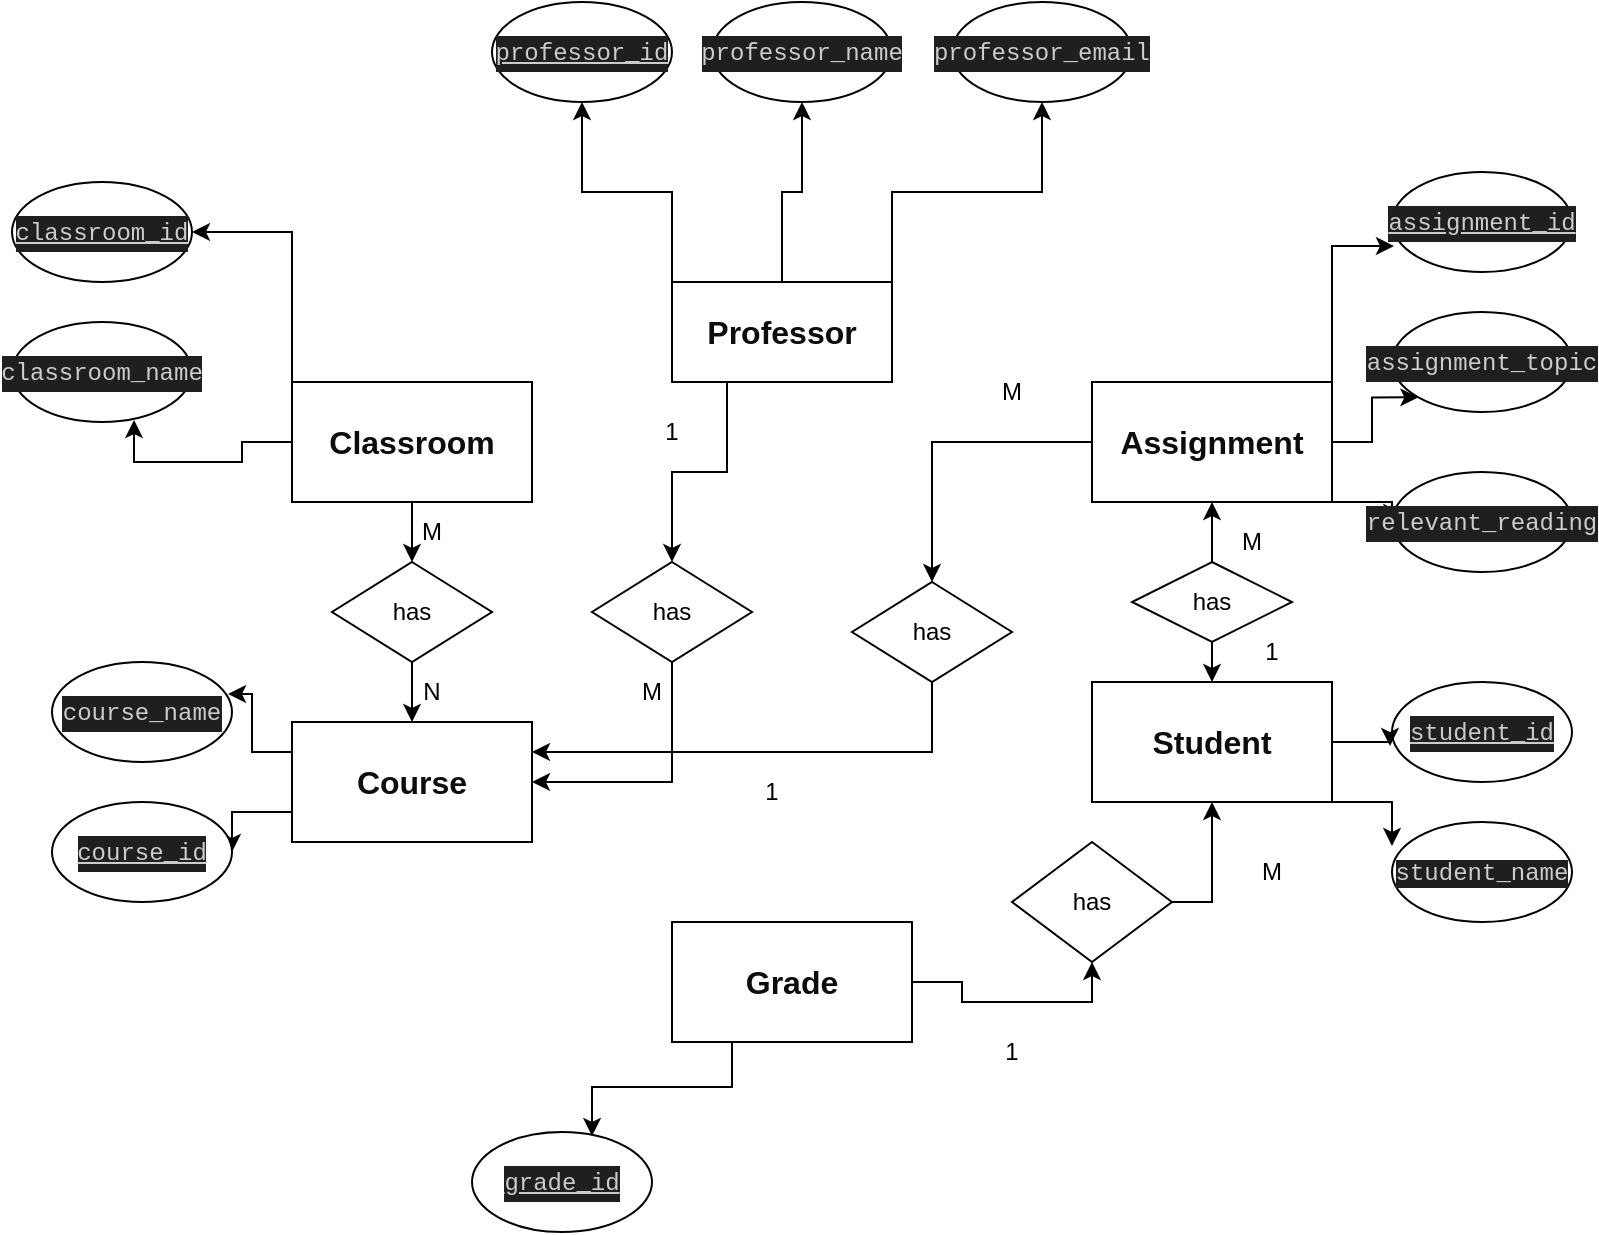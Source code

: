 <mxfile version="24.0.5" type="device">
  <diagram name="第 1 页" id="Zcx1uK4aHqBTBiV6sNCS">
    <mxGraphModel dx="954" dy="647" grid="1" gridSize="10" guides="1" tooltips="1" connect="1" arrows="1" fold="1" page="1" pageScale="1" pageWidth="827" pageHeight="1169" math="0" shadow="0">
      <root>
        <mxCell id="0" />
        <mxCell id="1" parent="0" />
        <mxCell id="v_Jv7DttQBACJE6lawJo-32" style="edgeStyle=orthogonalEdgeStyle;rounded=0;orthogonalLoop=1;jettySize=auto;html=1;exitX=0;exitY=0;exitDx=0;exitDy=0;entryX=1;entryY=0.5;entryDx=0;entryDy=0;" edge="1" parent="1" source="v_Jv7DttQBACJE6lawJo-1" target="v_Jv7DttQBACJE6lawJo-11">
          <mxGeometry relative="1" as="geometry" />
        </mxCell>
        <mxCell id="v_Jv7DttQBACJE6lawJo-44" value="" style="edgeStyle=orthogonalEdgeStyle;rounded=0;orthogonalLoop=1;jettySize=auto;html=1;" edge="1" parent="1" source="v_Jv7DttQBACJE6lawJo-1" target="v_Jv7DttQBACJE6lawJo-43">
          <mxGeometry relative="1" as="geometry" />
        </mxCell>
        <mxCell id="v_Jv7DttQBACJE6lawJo-1" value="&lt;strong style=&quot;font-size: 16px; white-space: pre-wrap; border: 0px solid rgb(227, 227, 227); box-sizing: border-box; color: rgb(13, 13, 13); caret-color: rgb(13, 13, 13); text-align: left;&quot;&gt;&lt;font face=&quot;Helvetica&quot;&gt;Classroom&lt;/font&gt;&lt;/strong&gt;" style="rounded=0;whiteSpace=wrap;html=1;" vertex="1" parent="1">
          <mxGeometry x="150" y="210" width="120" height="60" as="geometry" />
        </mxCell>
        <mxCell id="v_Jv7DttQBACJE6lawJo-52" style="edgeStyle=orthogonalEdgeStyle;rounded=0;orthogonalLoop=1;jettySize=auto;html=1;exitX=1;exitY=0.5;exitDx=0;exitDy=0;entryX=0.5;entryY=1;entryDx=0;entryDy=0;" edge="1" parent="1" source="v_Jv7DttQBACJE6lawJo-2" target="v_Jv7DttQBACJE6lawJo-42">
          <mxGeometry relative="1" as="geometry" />
        </mxCell>
        <mxCell id="v_Jv7DttQBACJE6lawJo-2" value="&lt;strong style=&quot;font-size: 16px; white-space: pre-wrap; border: 0px solid rgb(227, 227, 227); box-sizing: border-box; color: rgb(13, 13, 13); caret-color: rgb(13, 13, 13); text-align: left;&quot;&gt;&lt;font face=&quot;Helvetica&quot;&gt;Grade&lt;/font&gt;&lt;/strong&gt;" style="rounded=0;whiteSpace=wrap;html=1;" vertex="1" parent="1">
          <mxGeometry x="340" y="480" width="120" height="60" as="geometry" />
        </mxCell>
        <mxCell id="v_Jv7DttQBACJE6lawJo-29" style="edgeStyle=orthogonalEdgeStyle;rounded=0;orthogonalLoop=1;jettySize=auto;html=1;exitX=0;exitY=0;exitDx=0;exitDy=0;entryX=0.5;entryY=1;entryDx=0;entryDy=0;" edge="1" parent="1" source="v_Jv7DttQBACJE6lawJo-3" target="v_Jv7DttQBACJE6lawJo-12">
          <mxGeometry relative="1" as="geometry" />
        </mxCell>
        <mxCell id="v_Jv7DttQBACJE6lawJo-30" style="edgeStyle=orthogonalEdgeStyle;rounded=0;orthogonalLoop=1;jettySize=auto;html=1;exitX=0.5;exitY=0;exitDx=0;exitDy=0;entryX=0.5;entryY=1;entryDx=0;entryDy=0;" edge="1" parent="1" source="v_Jv7DttQBACJE6lawJo-3" target="v_Jv7DttQBACJE6lawJo-15">
          <mxGeometry relative="1" as="geometry" />
        </mxCell>
        <mxCell id="v_Jv7DttQBACJE6lawJo-31" style="edgeStyle=orthogonalEdgeStyle;rounded=0;orthogonalLoop=1;jettySize=auto;html=1;exitX=1;exitY=0;exitDx=0;exitDy=0;" edge="1" parent="1" source="v_Jv7DttQBACJE6lawJo-3" target="v_Jv7DttQBACJE6lawJo-13">
          <mxGeometry relative="1" as="geometry" />
        </mxCell>
        <mxCell id="v_Jv7DttQBACJE6lawJo-47" style="edgeStyle=orthogonalEdgeStyle;rounded=0;orthogonalLoop=1;jettySize=auto;html=1;exitX=0.25;exitY=1;exitDx=0;exitDy=0;entryX=0.5;entryY=0;entryDx=0;entryDy=0;" edge="1" parent="1" source="v_Jv7DttQBACJE6lawJo-3" target="v_Jv7DttQBACJE6lawJo-46">
          <mxGeometry relative="1" as="geometry" />
        </mxCell>
        <mxCell id="v_Jv7DttQBACJE6lawJo-3" value="&lt;strong style=&quot;font-size: 16px; white-space: pre-wrap; border: 0px solid rgb(227, 227, 227); box-sizing: border-box; color: rgb(13, 13, 13); caret-color: rgb(13, 13, 13); text-align: left;&quot;&gt;&lt;font face=&quot;Helvetica&quot;&gt;Professor&lt;/font&gt;&lt;/strong&gt;" style="rounded=0;whiteSpace=wrap;html=1;" vertex="1" parent="1">
          <mxGeometry x="340" y="160" width="110" height="50" as="geometry" />
        </mxCell>
        <mxCell id="v_Jv7DttQBACJE6lawJo-35" style="edgeStyle=orthogonalEdgeStyle;rounded=0;orthogonalLoop=1;jettySize=auto;html=1;exitX=0;exitY=0.75;exitDx=0;exitDy=0;entryX=1;entryY=0.5;entryDx=0;entryDy=0;" edge="1" parent="1" source="v_Jv7DttQBACJE6lawJo-4" target="v_Jv7DttQBACJE6lawJo-22">
          <mxGeometry relative="1" as="geometry" />
        </mxCell>
        <mxCell id="v_Jv7DttQBACJE6lawJo-4" value="&lt;strong style=&quot;font-size: 16px; white-space: pre-wrap; border: 0px solid rgb(227, 227, 227); box-sizing: border-box; color: rgb(13, 13, 13); caret-color: rgb(13, 13, 13); text-align: left;&quot;&gt;&lt;font face=&quot;Helvetica&quot;&gt;Course&lt;/font&gt;&lt;/strong&gt;" style="rounded=0;whiteSpace=wrap;html=1;" vertex="1" parent="1">
          <mxGeometry x="150" y="380" width="120" height="60" as="geometry" />
        </mxCell>
        <mxCell id="v_Jv7DttQBACJE6lawJo-5" value="&lt;strong style=&quot;font-size: 16px; white-space: pre-wrap; border: 0px solid rgb(227, 227, 227); box-sizing: border-box; color: rgb(13, 13, 13); caret-color: rgb(13, 13, 13); text-align: left;&quot;&gt;&lt;font face=&quot;Helvetica&quot;&gt;Student&lt;/font&gt;&lt;/strong&gt;" style="rounded=0;whiteSpace=wrap;html=1;" vertex="1" parent="1">
          <mxGeometry x="550" y="360" width="120" height="60" as="geometry" />
        </mxCell>
        <mxCell id="v_Jv7DttQBACJE6lawJo-39" style="edgeStyle=orthogonalEdgeStyle;rounded=0;orthogonalLoop=1;jettySize=auto;html=1;exitX=1;exitY=1;exitDx=0;exitDy=0;entryX=0;entryY=0.5;entryDx=0;entryDy=0;" edge="1" parent="1" source="v_Jv7DttQBACJE6lawJo-6" target="v_Jv7DttQBACJE6lawJo-26">
          <mxGeometry relative="1" as="geometry" />
        </mxCell>
        <mxCell id="v_Jv7DttQBACJE6lawJo-40" style="edgeStyle=orthogonalEdgeStyle;rounded=0;orthogonalLoop=1;jettySize=auto;html=1;exitX=1;exitY=0.5;exitDx=0;exitDy=0;entryX=0;entryY=1;entryDx=0;entryDy=0;" edge="1" parent="1" source="v_Jv7DttQBACJE6lawJo-6" target="v_Jv7DttQBACJE6lawJo-25">
          <mxGeometry relative="1" as="geometry" />
        </mxCell>
        <mxCell id="v_Jv7DttQBACJE6lawJo-50" style="edgeStyle=orthogonalEdgeStyle;rounded=0;orthogonalLoop=1;jettySize=auto;html=1;exitX=0;exitY=0.5;exitDx=0;exitDy=0;" edge="1" parent="1" source="v_Jv7DttQBACJE6lawJo-6" target="v_Jv7DttQBACJE6lawJo-49">
          <mxGeometry relative="1" as="geometry" />
        </mxCell>
        <mxCell id="v_Jv7DttQBACJE6lawJo-6" value="&lt;strong style=&quot;font-size: 16px; white-space: pre-wrap; border: 0px solid rgb(227, 227, 227); box-sizing: border-box; color: rgb(13, 13, 13); caret-color: rgb(13, 13, 13); text-align: left;&quot;&gt;&lt;font face=&quot;Helvetica&quot;&gt;Assignment&lt;/font&gt;&lt;/strong&gt;" style="rounded=0;whiteSpace=wrap;html=1;" vertex="1" parent="1">
          <mxGeometry x="550" y="210" width="120" height="60" as="geometry" />
        </mxCell>
        <mxCell id="v_Jv7DttQBACJE6lawJo-9" value="&lt;div style=&quot;text-align: start; color: rgb(204, 204, 204); background-color: rgb(31, 31, 31); font-family: Menlo, Monaco, &amp;quot;Courier New&amp;quot;, monospace; line-height: 18px; white-space: pre;&quot;&gt;&lt;div style=&quot;line-height: 18px;&quot;&gt;classroom_name&lt;/div&gt;&lt;/div&gt;" style="ellipse;whiteSpace=wrap;html=1;" vertex="1" parent="1">
          <mxGeometry x="10" y="180" width="90" height="50" as="geometry" />
        </mxCell>
        <mxCell id="v_Jv7DttQBACJE6lawJo-11" value="&lt;div style=&quot;text-align: start; color: rgb(204, 204, 204); background-color: rgb(31, 31, 31); font-family: Menlo, Monaco, &amp;quot;Courier New&amp;quot;, monospace; line-height: 18px; white-space: pre;&quot;&gt;&lt;u&gt;classroom_id&lt;/u&gt;&lt;/div&gt;" style="ellipse;whiteSpace=wrap;html=1;" vertex="1" parent="1">
          <mxGeometry x="10" y="110" width="90" height="50" as="geometry" />
        </mxCell>
        <mxCell id="v_Jv7DttQBACJE6lawJo-12" value="&lt;div style=&quot;text-align: start; color: rgb(204, 204, 204); background-color: rgb(31, 31, 31); font-family: Menlo, Monaco, &amp;quot;Courier New&amp;quot;, monospace; line-height: 18px; white-space: pre;&quot;&gt;&lt;u&gt;professor_id&lt;/u&gt;&lt;/div&gt;" style="ellipse;whiteSpace=wrap;html=1;" vertex="1" parent="1">
          <mxGeometry x="250" y="20" width="90" height="50" as="geometry" />
        </mxCell>
        <mxCell id="v_Jv7DttQBACJE6lawJo-13" value="&lt;div style=&quot;text-align: start; color: rgb(204, 204, 204); background-color: rgb(31, 31, 31); font-family: Menlo, Monaco, &amp;quot;Courier New&amp;quot;, monospace; line-height: 18px; white-space: pre;&quot;&gt;professor_email&lt;/div&gt;" style="ellipse;whiteSpace=wrap;html=1;" vertex="1" parent="1">
          <mxGeometry x="480" y="20" width="90" height="50" as="geometry" />
        </mxCell>
        <mxCell id="v_Jv7DttQBACJE6lawJo-15" value="&lt;div style=&quot;text-align: start; color: rgb(204, 204, 204); background-color: rgb(31, 31, 31); font-family: Menlo, Monaco, &amp;quot;Courier New&amp;quot;, monospace; line-height: 18px; white-space: pre;&quot;&gt;professor_name&lt;/div&gt;" style="ellipse;whiteSpace=wrap;html=1;" vertex="1" parent="1">
          <mxGeometry x="360" y="20" width="90" height="50" as="geometry" />
        </mxCell>
        <mxCell id="v_Jv7DttQBACJE6lawJo-16" value="&lt;div style=&quot;text-align: start; color: rgb(204, 204, 204); background-color: rgb(31, 31, 31); font-family: Menlo, Monaco, &amp;quot;Courier New&amp;quot;, monospace; line-height: 18px; white-space: pre;&quot;&gt;&lt;u&gt;grade_id&lt;/u&gt;&lt;/div&gt;" style="ellipse;whiteSpace=wrap;html=1;" vertex="1" parent="1">
          <mxGeometry x="240" y="585" width="90" height="50" as="geometry" />
        </mxCell>
        <mxCell id="v_Jv7DttQBACJE6lawJo-19" value="&lt;span style=&quot;caret-color: rgb(204, 204, 204); color: rgb(204, 204, 204); font-family: Menlo, Monaco, &amp;quot;Courier New&amp;quot;, monospace; text-align: start; white-space: pre; background-color: rgb(31, 31, 31);&quot;&gt;student_name&lt;/span&gt;" style="ellipse;whiteSpace=wrap;html=1;" vertex="1" parent="1">
          <mxGeometry x="700" y="430" width="90" height="50" as="geometry" />
        </mxCell>
        <mxCell id="v_Jv7DttQBACJE6lawJo-21" value="&lt;div style=&quot;text-align: start; color: rgb(204, 204, 204); background-color: rgb(31, 31, 31); font-family: Menlo, Monaco, &amp;quot;Courier New&amp;quot;, monospace; line-height: 18px; white-space: pre;&quot;&gt;&lt;u&gt;student_id&lt;/u&gt;&lt;/div&gt;" style="ellipse;whiteSpace=wrap;html=1;" vertex="1" parent="1">
          <mxGeometry x="700" y="360" width="90" height="50" as="geometry" />
        </mxCell>
        <mxCell id="v_Jv7DttQBACJE6lawJo-22" value="&lt;div style=&quot;text-align: start; color: rgb(204, 204, 204); background-color: rgb(31, 31, 31); font-family: Menlo, Monaco, &amp;quot;Courier New&amp;quot;, monospace; line-height: 18px; white-space: pre;&quot;&gt;&lt;u&gt;course_id&lt;/u&gt;&lt;/div&gt;" style="ellipse;whiteSpace=wrap;html=1;" vertex="1" parent="1">
          <mxGeometry x="30" y="420" width="90" height="50" as="geometry" />
        </mxCell>
        <mxCell id="v_Jv7DttQBACJE6lawJo-24" value="&lt;div style=&quot;text-align: start; color: rgb(204, 204, 204); background-color: rgb(31, 31, 31); font-family: Menlo, Monaco, &amp;quot;Courier New&amp;quot;, monospace; line-height: 18px; white-space: pre;&quot;&gt;course_name&lt;/div&gt;" style="ellipse;whiteSpace=wrap;html=1;" vertex="1" parent="1">
          <mxGeometry x="30" y="350" width="90" height="50" as="geometry" />
        </mxCell>
        <mxCell id="v_Jv7DttQBACJE6lawJo-25" value="&lt;div style=&quot;text-align: start; color: rgb(204, 204, 204); background-color: rgb(31, 31, 31); font-family: Menlo, Monaco, &amp;quot;Courier New&amp;quot;, monospace; line-height: 18px; white-space: pre;&quot;&gt;assignment_topic&lt;/div&gt;" style="ellipse;whiteSpace=wrap;html=1;" vertex="1" parent="1">
          <mxGeometry x="700" y="175" width="90" height="50" as="geometry" />
        </mxCell>
        <mxCell id="v_Jv7DttQBACJE6lawJo-26" value="&lt;div style=&quot;text-align: start; color: rgb(204, 204, 204); background-color: rgb(31, 31, 31); font-family: Menlo, Monaco, &amp;quot;Courier New&amp;quot;, monospace; line-height: 18px; white-space: pre;&quot;&gt;&lt;div style=&quot;line-height: 18px;&quot;&gt;relevant_reading&lt;/div&gt;&lt;/div&gt;" style="ellipse;whiteSpace=wrap;html=1;" vertex="1" parent="1">
          <mxGeometry x="700" y="255" width="90" height="50" as="geometry" />
        </mxCell>
        <mxCell id="v_Jv7DttQBACJE6lawJo-27" value="&lt;div style=&quot;text-align: start; color: rgb(204, 204, 204); background-color: rgb(31, 31, 31); font-family: Menlo, Monaco, &amp;quot;Courier New&amp;quot;, monospace; line-height: 18px; white-space: pre;&quot;&gt;&lt;u&gt;assignment_id&lt;/u&gt;&lt;/div&gt;" style="ellipse;whiteSpace=wrap;html=1;" vertex="1" parent="1">
          <mxGeometry x="700" y="105" width="90" height="50" as="geometry" />
        </mxCell>
        <mxCell id="v_Jv7DttQBACJE6lawJo-33" style="edgeStyle=orthogonalEdgeStyle;rounded=0;orthogonalLoop=1;jettySize=auto;html=1;exitX=0;exitY=0.5;exitDx=0;exitDy=0;entryX=0.678;entryY=0.98;entryDx=0;entryDy=0;entryPerimeter=0;" edge="1" parent="1" source="v_Jv7DttQBACJE6lawJo-1" target="v_Jv7DttQBACJE6lawJo-9">
          <mxGeometry relative="1" as="geometry" />
        </mxCell>
        <mxCell id="v_Jv7DttQBACJE6lawJo-34" style="edgeStyle=orthogonalEdgeStyle;rounded=0;orthogonalLoop=1;jettySize=auto;html=1;exitX=0;exitY=0.25;exitDx=0;exitDy=0;entryX=0.978;entryY=0.32;entryDx=0;entryDy=0;entryPerimeter=0;" edge="1" parent="1" source="v_Jv7DttQBACJE6lawJo-4" target="v_Jv7DttQBACJE6lawJo-24">
          <mxGeometry relative="1" as="geometry" />
        </mxCell>
        <mxCell id="v_Jv7DttQBACJE6lawJo-36" style="edgeStyle=orthogonalEdgeStyle;rounded=0;orthogonalLoop=1;jettySize=auto;html=1;exitX=0.25;exitY=1;exitDx=0;exitDy=0;entryX=0.667;entryY=0.04;entryDx=0;entryDy=0;entryPerimeter=0;" edge="1" parent="1" source="v_Jv7DttQBACJE6lawJo-2" target="v_Jv7DttQBACJE6lawJo-16">
          <mxGeometry relative="1" as="geometry" />
        </mxCell>
        <mxCell id="v_Jv7DttQBACJE6lawJo-37" style="edgeStyle=orthogonalEdgeStyle;rounded=0;orthogonalLoop=1;jettySize=auto;html=1;exitX=1;exitY=0.5;exitDx=0;exitDy=0;entryX=-0.011;entryY=0.64;entryDx=0;entryDy=0;entryPerimeter=0;" edge="1" parent="1" source="v_Jv7DttQBACJE6lawJo-5" target="v_Jv7DttQBACJE6lawJo-21">
          <mxGeometry relative="1" as="geometry" />
        </mxCell>
        <mxCell id="v_Jv7DttQBACJE6lawJo-38" style="edgeStyle=orthogonalEdgeStyle;rounded=0;orthogonalLoop=1;jettySize=auto;html=1;exitX=1;exitY=1;exitDx=0;exitDy=0;entryX=0;entryY=0.24;entryDx=0;entryDy=0;entryPerimeter=0;" edge="1" parent="1" source="v_Jv7DttQBACJE6lawJo-5" target="v_Jv7DttQBACJE6lawJo-19">
          <mxGeometry relative="1" as="geometry" />
        </mxCell>
        <mxCell id="v_Jv7DttQBACJE6lawJo-41" style="edgeStyle=orthogonalEdgeStyle;rounded=0;orthogonalLoop=1;jettySize=auto;html=1;exitX=1;exitY=0;exitDx=0;exitDy=0;entryX=0.011;entryY=0.74;entryDx=0;entryDy=0;entryPerimeter=0;" edge="1" parent="1" source="v_Jv7DttQBACJE6lawJo-6" target="v_Jv7DttQBACJE6lawJo-27">
          <mxGeometry relative="1" as="geometry" />
        </mxCell>
        <mxCell id="v_Jv7DttQBACJE6lawJo-53" style="edgeStyle=orthogonalEdgeStyle;rounded=0;orthogonalLoop=1;jettySize=auto;html=1;exitX=1;exitY=0.5;exitDx=0;exitDy=0;entryX=0.5;entryY=1;entryDx=0;entryDy=0;" edge="1" parent="1" source="v_Jv7DttQBACJE6lawJo-42" target="v_Jv7DttQBACJE6lawJo-5">
          <mxGeometry relative="1" as="geometry" />
        </mxCell>
        <mxCell id="v_Jv7DttQBACJE6lawJo-42" value="has" style="rhombus;whiteSpace=wrap;html=1;" vertex="1" parent="1">
          <mxGeometry x="510" y="440" width="80" height="60" as="geometry" />
        </mxCell>
        <mxCell id="v_Jv7DttQBACJE6lawJo-45" value="" style="edgeStyle=orthogonalEdgeStyle;rounded=0;orthogonalLoop=1;jettySize=auto;html=1;" edge="1" parent="1" source="v_Jv7DttQBACJE6lawJo-43" target="v_Jv7DttQBACJE6lawJo-4">
          <mxGeometry relative="1" as="geometry" />
        </mxCell>
        <mxCell id="v_Jv7DttQBACJE6lawJo-43" value="has" style="rhombus;whiteSpace=wrap;html=1;" vertex="1" parent="1">
          <mxGeometry x="170" y="300" width="80" height="50" as="geometry" />
        </mxCell>
        <mxCell id="v_Jv7DttQBACJE6lawJo-48" style="edgeStyle=orthogonalEdgeStyle;rounded=0;orthogonalLoop=1;jettySize=auto;html=1;exitX=0.5;exitY=1;exitDx=0;exitDy=0;entryX=1;entryY=0.5;entryDx=0;entryDy=0;" edge="1" parent="1" source="v_Jv7DttQBACJE6lawJo-46" target="v_Jv7DttQBACJE6lawJo-4">
          <mxGeometry relative="1" as="geometry" />
        </mxCell>
        <mxCell id="v_Jv7DttQBACJE6lawJo-46" value="has" style="rhombus;whiteSpace=wrap;html=1;" vertex="1" parent="1">
          <mxGeometry x="300" y="300" width="80" height="50" as="geometry" />
        </mxCell>
        <mxCell id="v_Jv7DttQBACJE6lawJo-51" style="edgeStyle=orthogonalEdgeStyle;rounded=0;orthogonalLoop=1;jettySize=auto;html=1;exitX=0.5;exitY=1;exitDx=0;exitDy=0;entryX=1;entryY=0.25;entryDx=0;entryDy=0;" edge="1" parent="1" source="v_Jv7DttQBACJE6lawJo-49" target="v_Jv7DttQBACJE6lawJo-4">
          <mxGeometry relative="1" as="geometry" />
        </mxCell>
        <mxCell id="v_Jv7DttQBACJE6lawJo-49" value="has" style="rhombus;whiteSpace=wrap;html=1;" vertex="1" parent="1">
          <mxGeometry x="430" y="310" width="80" height="50" as="geometry" />
        </mxCell>
        <mxCell id="v_Jv7DttQBACJE6lawJo-54" value="M" style="text;html=1;align=center;verticalAlign=middle;whiteSpace=wrap;rounded=0;" vertex="1" parent="1">
          <mxGeometry x="610" y="440" width="60" height="30" as="geometry" />
        </mxCell>
        <mxCell id="v_Jv7DttQBACJE6lawJo-55" value="M" style="text;html=1;align=center;verticalAlign=middle;whiteSpace=wrap;rounded=0;" vertex="1" parent="1">
          <mxGeometry x="480" y="200" width="60" height="30" as="geometry" />
        </mxCell>
        <mxCell id="v_Jv7DttQBACJE6lawJo-56" value="M" style="text;html=1;align=center;verticalAlign=middle;whiteSpace=wrap;rounded=0;" vertex="1" parent="1">
          <mxGeometry x="300" y="350" width="60" height="30" as="geometry" />
        </mxCell>
        <mxCell id="v_Jv7DttQBACJE6lawJo-57" value="M" style="text;html=1;align=center;verticalAlign=middle;whiteSpace=wrap;rounded=0;" vertex="1" parent="1">
          <mxGeometry x="190" y="270" width="60" height="30" as="geometry" />
        </mxCell>
        <mxCell id="v_Jv7DttQBACJE6lawJo-58" value="N" style="text;html=1;align=center;verticalAlign=middle;whiteSpace=wrap;rounded=0;" vertex="1" parent="1">
          <mxGeometry x="190" y="350" width="60" height="30" as="geometry" />
        </mxCell>
        <mxCell id="v_Jv7DttQBACJE6lawJo-59" value="1" style="text;html=1;align=center;verticalAlign=middle;whiteSpace=wrap;rounded=0;" vertex="1" parent="1">
          <mxGeometry x="310" y="220" width="60" height="30" as="geometry" />
        </mxCell>
        <mxCell id="v_Jv7DttQBACJE6lawJo-60" value="1" style="text;html=1;align=center;verticalAlign=middle;whiteSpace=wrap;rounded=0;" vertex="1" parent="1">
          <mxGeometry x="480" y="530" width="60" height="30" as="geometry" />
        </mxCell>
        <mxCell id="v_Jv7DttQBACJE6lawJo-61" value="1" style="text;html=1;align=center;verticalAlign=middle;whiteSpace=wrap;rounded=0;" vertex="1" parent="1">
          <mxGeometry x="360" y="400" width="60" height="30" as="geometry" />
        </mxCell>
        <mxCell id="v_Jv7DttQBACJE6lawJo-63" style="edgeStyle=orthogonalEdgeStyle;rounded=0;orthogonalLoop=1;jettySize=auto;html=1;exitX=0.5;exitY=0;exitDx=0;exitDy=0;entryX=0.5;entryY=1;entryDx=0;entryDy=0;" edge="1" parent="1" source="v_Jv7DttQBACJE6lawJo-62" target="v_Jv7DttQBACJE6lawJo-6">
          <mxGeometry relative="1" as="geometry" />
        </mxCell>
        <mxCell id="v_Jv7DttQBACJE6lawJo-64" style="edgeStyle=orthogonalEdgeStyle;rounded=0;orthogonalLoop=1;jettySize=auto;html=1;exitX=0.5;exitY=1;exitDx=0;exitDy=0;entryX=0.5;entryY=0;entryDx=0;entryDy=0;" edge="1" parent="1" source="v_Jv7DttQBACJE6lawJo-62" target="v_Jv7DttQBACJE6lawJo-5">
          <mxGeometry relative="1" as="geometry" />
        </mxCell>
        <mxCell id="v_Jv7DttQBACJE6lawJo-62" value="has" style="rhombus;whiteSpace=wrap;html=1;" vertex="1" parent="1">
          <mxGeometry x="570" y="300" width="80" height="40" as="geometry" />
        </mxCell>
        <mxCell id="v_Jv7DttQBACJE6lawJo-65" value="1" style="text;html=1;align=center;verticalAlign=middle;whiteSpace=wrap;rounded=0;" vertex="1" parent="1">
          <mxGeometry x="610" y="330" width="60" height="30" as="geometry" />
        </mxCell>
        <mxCell id="v_Jv7DttQBACJE6lawJo-66" value="M" style="text;html=1;align=center;verticalAlign=middle;whiteSpace=wrap;rounded=0;" vertex="1" parent="1">
          <mxGeometry x="600" y="275" width="60" height="30" as="geometry" />
        </mxCell>
      </root>
    </mxGraphModel>
  </diagram>
</mxfile>
